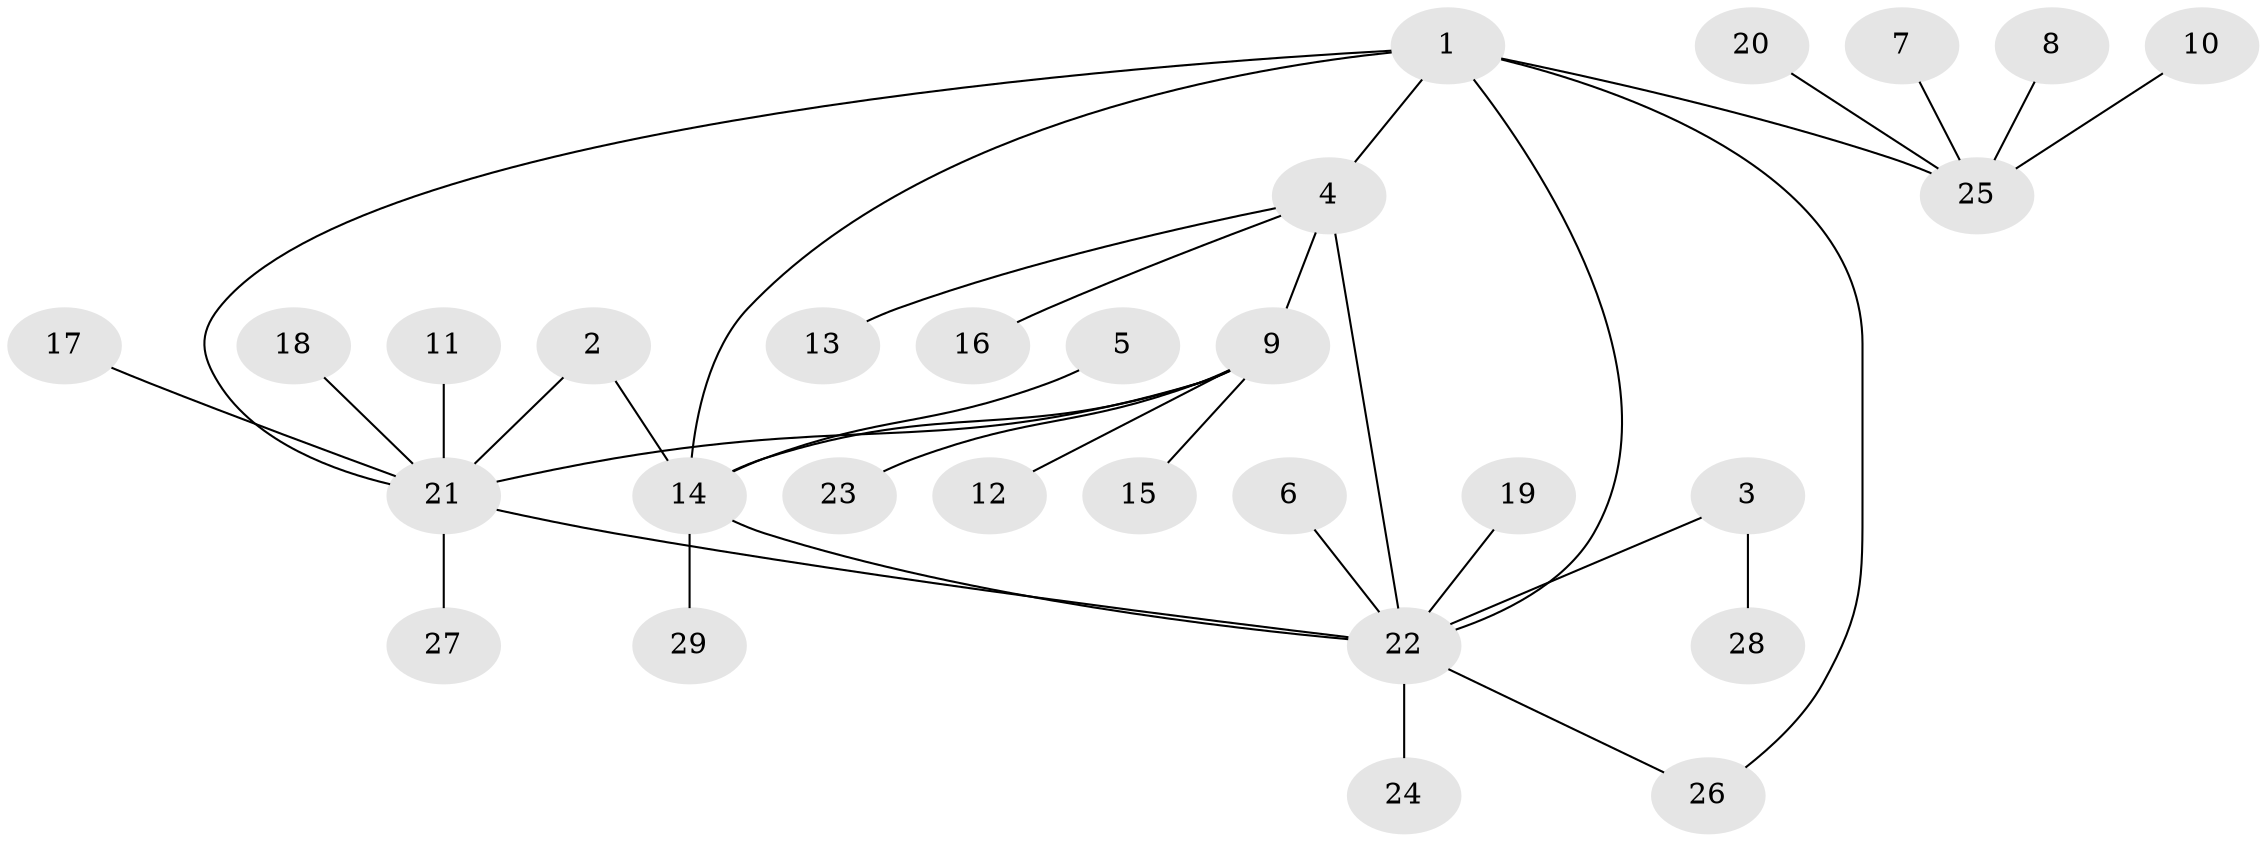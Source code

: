 // original degree distribution, {1: 0.5625, 12: 0.020833333333333332, 4: 0.041666666666666664, 9: 0.020833333333333332, 2: 0.2708333333333333, 10: 0.020833333333333332, 6: 0.020833333333333332, 7: 0.041666666666666664}
// Generated by graph-tools (version 1.1) at 2025/37/03/04/25 23:37:50]
// undirected, 29 vertices, 35 edges
graph export_dot {
  node [color=gray90,style=filled];
  1;
  2;
  3;
  4;
  5;
  6;
  7;
  8;
  9;
  10;
  11;
  12;
  13;
  14;
  15;
  16;
  17;
  18;
  19;
  20;
  21;
  22;
  23;
  24;
  25;
  26;
  27;
  28;
  29;
  1 -- 4 [weight=1.0];
  1 -- 14 [weight=1.0];
  1 -- 21 [weight=1.0];
  1 -- 22 [weight=1.0];
  1 -- 25 [weight=1.0];
  1 -- 26 [weight=1.0];
  2 -- 14 [weight=1.0];
  2 -- 21 [weight=1.0];
  3 -- 22 [weight=1.0];
  3 -- 28 [weight=1.0];
  4 -- 9 [weight=1.0];
  4 -- 13 [weight=1.0];
  4 -- 16 [weight=1.0];
  4 -- 22 [weight=2.0];
  5 -- 14 [weight=1.0];
  6 -- 22 [weight=1.0];
  7 -- 25 [weight=1.0];
  8 -- 25 [weight=1.0];
  9 -- 12 [weight=1.0];
  9 -- 14 [weight=2.0];
  9 -- 15 [weight=1.0];
  9 -- 21 [weight=1.0];
  9 -- 23 [weight=1.0];
  10 -- 25 [weight=1.0];
  11 -- 21 [weight=1.0];
  14 -- 22 [weight=1.0];
  14 -- 29 [weight=1.0];
  17 -- 21 [weight=1.0];
  18 -- 21 [weight=1.0];
  19 -- 22 [weight=1.0];
  20 -- 25 [weight=1.0];
  21 -- 22 [weight=1.0];
  21 -- 27 [weight=1.0];
  22 -- 24 [weight=1.0];
  22 -- 26 [weight=1.0];
}
